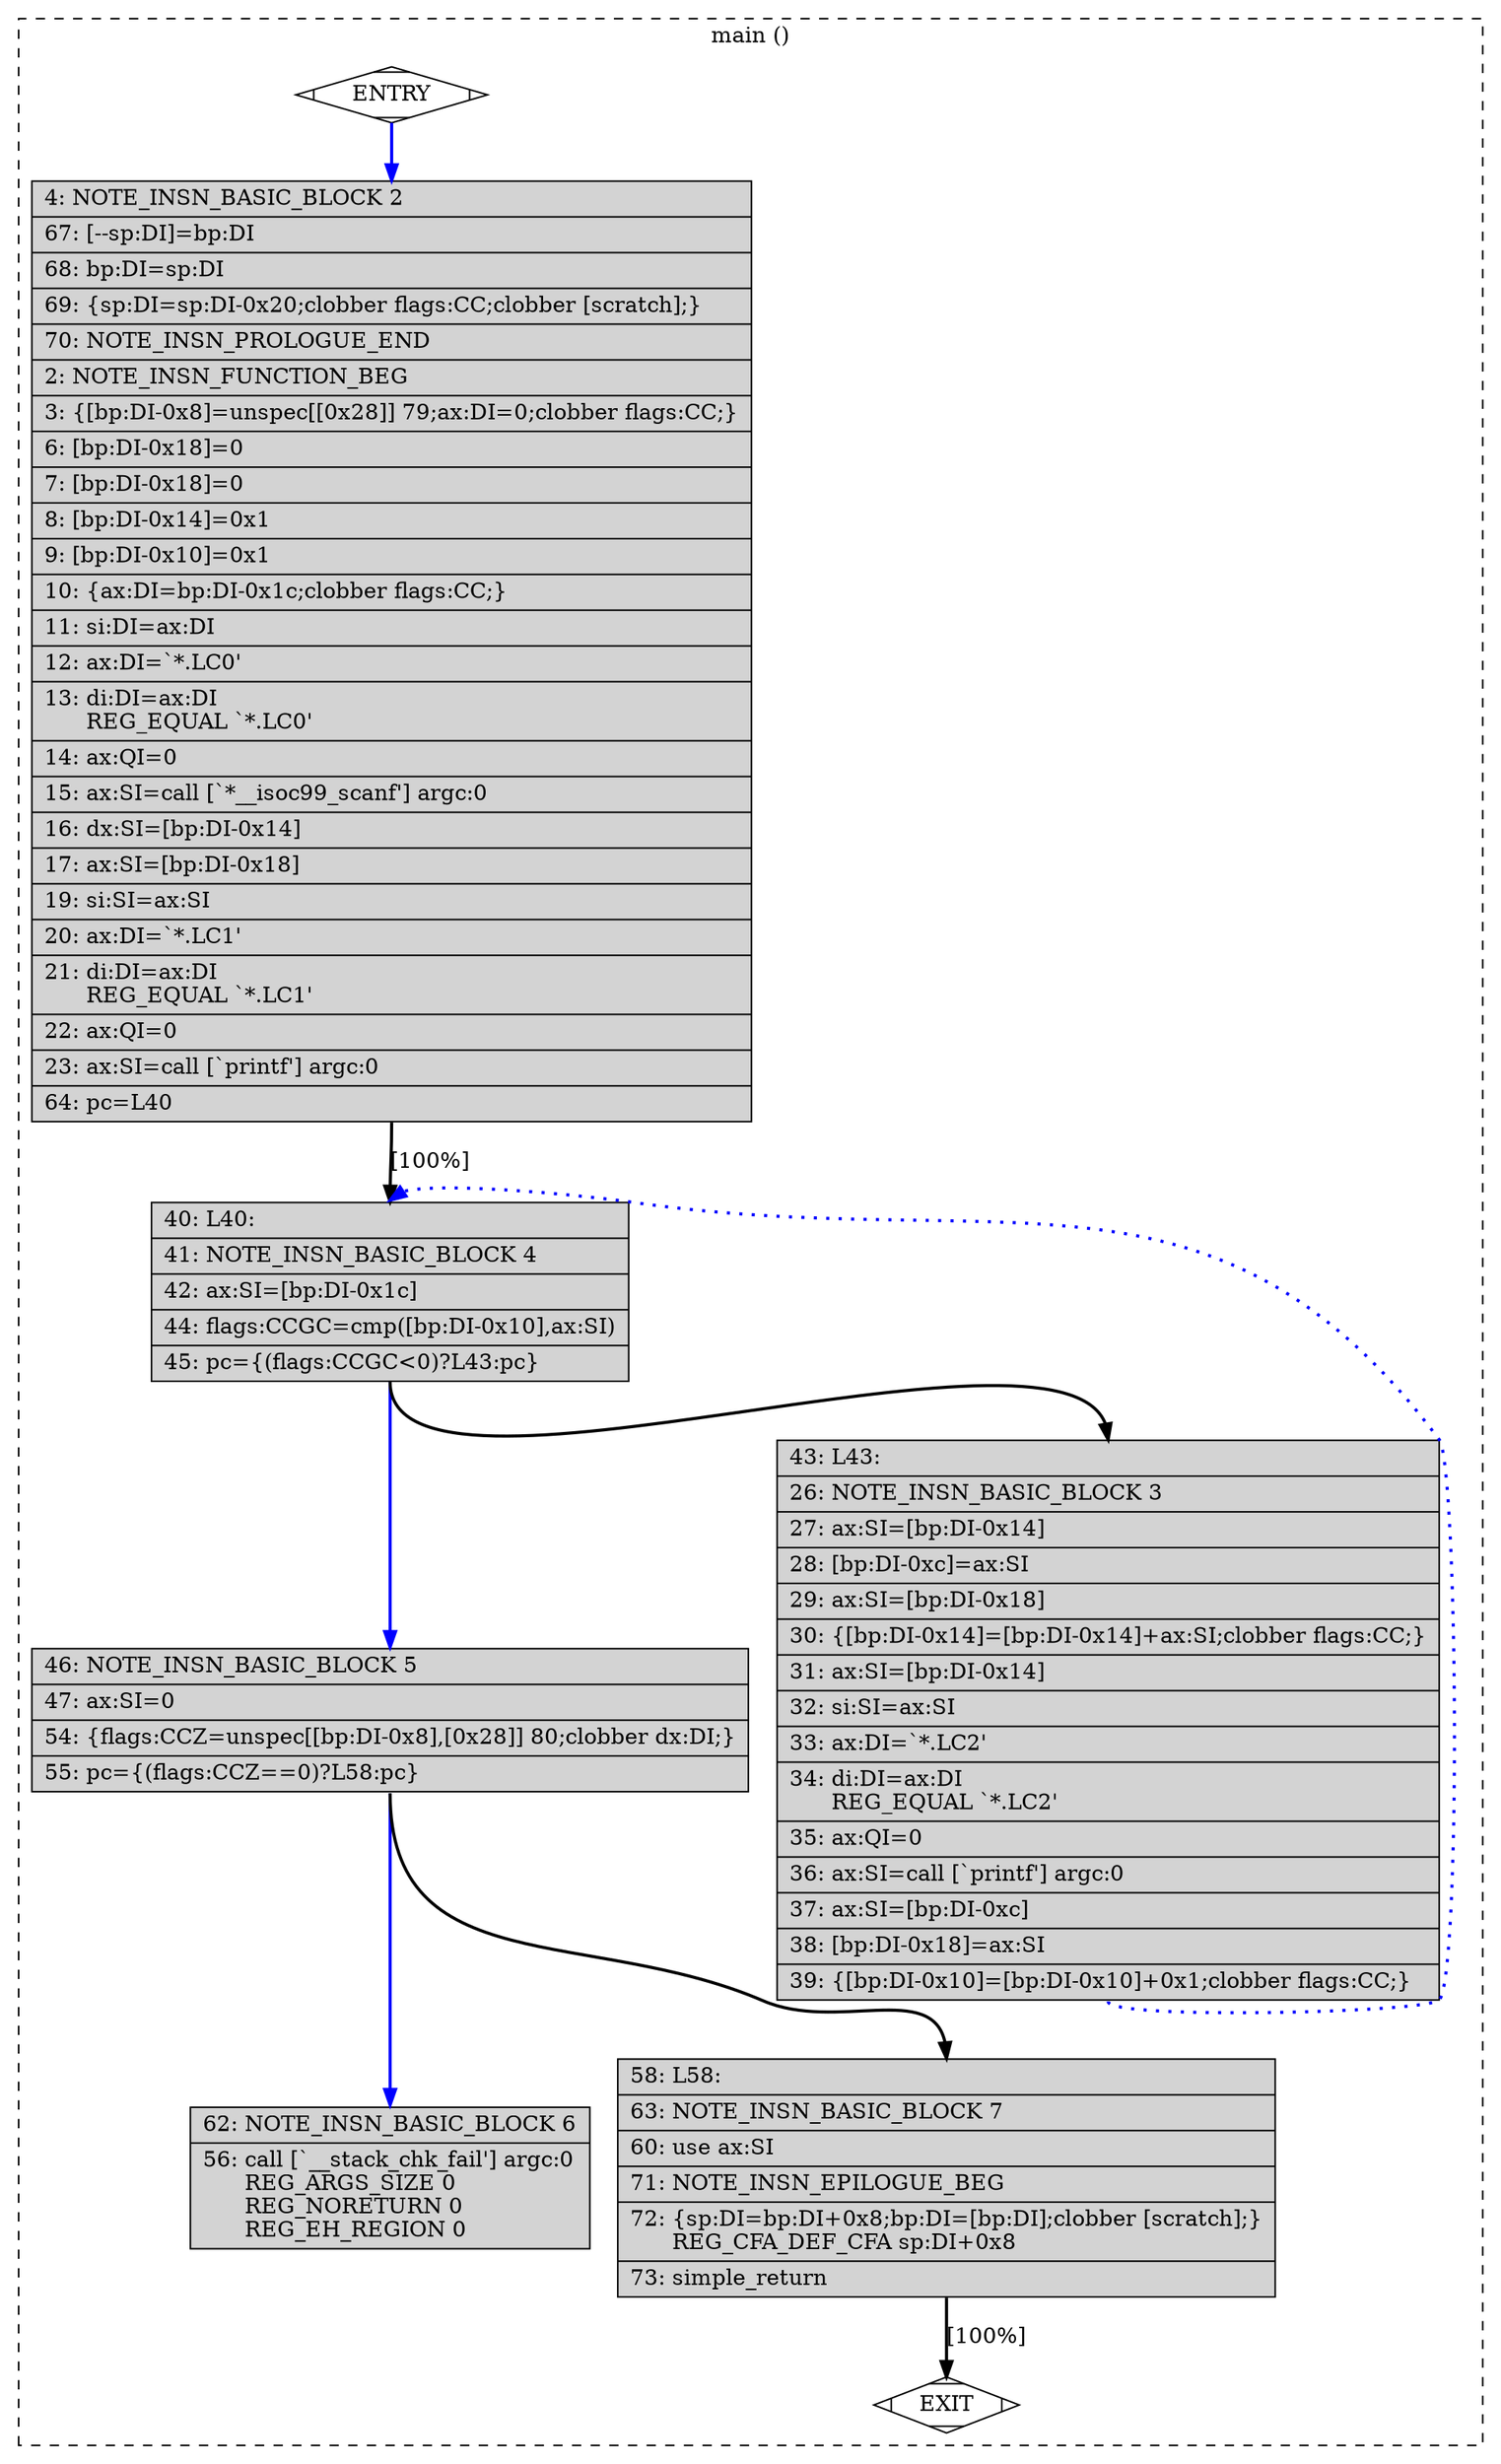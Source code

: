 digraph "main.c.302r.pro_and_epilogue" {
overlap=false;
subgraph "cluster_main" {
	style="dashed";
	color="black";
	label="main ()";
	fn_0_basic_block_0 [shape=Mdiamond,style=filled,fillcolor=white,label="ENTRY"];

	fn_0_basic_block_2 [shape=record,style=filled,fillcolor=lightgrey,label="{\ \ \ \ 4:\ NOTE_INSN_BASIC_BLOCK\ 2\l\
|\ \ \ 67:\ [--sp:DI]=bp:DI\l\
|\ \ \ 68:\ bp:DI=sp:DI\l\
|\ \ \ 69:\ \{sp:DI=sp:DI-0x20;clobber\ flags:CC;clobber\ [scratch];\}\l\
|\ \ \ 70:\ NOTE_INSN_PROLOGUE_END\l\
|\ \ \ \ 2:\ NOTE_INSN_FUNCTION_BEG\l\
|\ \ \ \ 3:\ \{[bp:DI-0x8]=unspec[[0x28]]\ 79;ax:DI=0;clobber\ flags:CC;\}\l\
|\ \ \ \ 6:\ [bp:DI-0x18]=0\l\
|\ \ \ \ 7:\ [bp:DI-0x18]=0\l\
|\ \ \ \ 8:\ [bp:DI-0x14]=0x1\l\
|\ \ \ \ 9:\ [bp:DI-0x10]=0x1\l\
|\ \ \ 10:\ \{ax:DI=bp:DI-0x1c;clobber\ flags:CC;\}\l\
|\ \ \ 11:\ si:DI=ax:DI\l\
|\ \ \ 12:\ ax:DI=`*.LC0'\l\
|\ \ \ 13:\ di:DI=ax:DI\l\
\ \ \ \ \ \ REG_EQUAL\ `*.LC0'\l\
|\ \ \ 14:\ ax:QI=0\l\
|\ \ \ 15:\ ax:SI=call\ [`*__isoc99_scanf']\ argc:0\l\
|\ \ \ 16:\ dx:SI=[bp:DI-0x14]\l\
|\ \ \ 17:\ ax:SI=[bp:DI-0x18]\l\
|\ \ \ 19:\ si:SI=ax:SI\l\
|\ \ \ 20:\ ax:DI=`*.LC1'\l\
|\ \ \ 21:\ di:DI=ax:DI\l\
\ \ \ \ \ \ REG_EQUAL\ `*.LC1'\l\
|\ \ \ 22:\ ax:QI=0\l\
|\ \ \ 23:\ ax:SI=call\ [`printf']\ argc:0\l\
|\ \ \ 64:\ pc=L40\l\
}"];

	fn_0_basic_block_4 [shape=record,style=filled,fillcolor=lightgrey,label="{\ \ \ 40:\ L40:\l\
|\ \ \ 41:\ NOTE_INSN_BASIC_BLOCK\ 4\l\
|\ \ \ 42:\ ax:SI=[bp:DI-0x1c]\l\
|\ \ \ 44:\ flags:CCGC=cmp([bp:DI-0x10],ax:SI)\l\
|\ \ \ 45:\ pc=\{(flags:CCGC\<0)?L43:pc\}\l\
}"];

	fn_0_basic_block_5 [shape=record,style=filled,fillcolor=lightgrey,label="{\ \ \ 46:\ NOTE_INSN_BASIC_BLOCK\ 5\l\
|\ \ \ 47:\ ax:SI=0\l\
|\ \ \ 54:\ \{flags:CCZ=unspec[[bp:DI-0x8],[0x28]]\ 80;clobber\ dx:DI;\}\l\
|\ \ \ 55:\ pc=\{(flags:CCZ==0)?L58:pc\}\l\
}"];

	fn_0_basic_block_6 [shape=record,style=filled,fillcolor=lightgrey,label="{\ \ \ 62:\ NOTE_INSN_BASIC_BLOCK\ 6\l\
|\ \ \ 56:\ call\ [`__stack_chk_fail']\ argc:0\l\
\ \ \ \ \ \ REG_ARGS_SIZE\ 0\l\
\ \ \ \ \ \ REG_NORETURN\ 0\l\
\ \ \ \ \ \ REG_EH_REGION\ 0\l\
}"];

	fn_0_basic_block_7 [shape=record,style=filled,fillcolor=lightgrey,label="{\ \ \ 58:\ L58:\l\
|\ \ \ 63:\ NOTE_INSN_BASIC_BLOCK\ 7\l\
|\ \ \ 60:\ use\ ax:SI\l\
|\ \ \ 71:\ NOTE_INSN_EPILOGUE_BEG\l\
|\ \ \ 72:\ \{sp:DI=bp:DI+0x8;bp:DI=[bp:DI];clobber\ [scratch];\}\l\
\ \ \ \ \ \ REG_CFA_DEF_CFA\ sp:DI+0x8\l\
|\ \ \ 73:\ simple_return\l\
}"];

	fn_0_basic_block_3 [shape=record,style=filled,fillcolor=lightgrey,label="{\ \ \ 43:\ L43:\l\
|\ \ \ 26:\ NOTE_INSN_BASIC_BLOCK\ 3\l\
|\ \ \ 27:\ ax:SI=[bp:DI-0x14]\l\
|\ \ \ 28:\ [bp:DI-0xc]=ax:SI\l\
|\ \ \ 29:\ ax:SI=[bp:DI-0x18]\l\
|\ \ \ 30:\ \{[bp:DI-0x14]=[bp:DI-0x14]+ax:SI;clobber\ flags:CC;\}\l\
|\ \ \ 31:\ ax:SI=[bp:DI-0x14]\l\
|\ \ \ 32:\ si:SI=ax:SI\l\
|\ \ \ 33:\ ax:DI=`*.LC2'\l\
|\ \ \ 34:\ di:DI=ax:DI\l\
\ \ \ \ \ \ REG_EQUAL\ `*.LC2'\l\
|\ \ \ 35:\ ax:QI=0\l\
|\ \ \ 36:\ ax:SI=call\ [`printf']\ argc:0\l\
|\ \ \ 37:\ ax:SI=[bp:DI-0xc]\l\
|\ \ \ 38:\ [bp:DI-0x18]=ax:SI\l\
|\ \ \ 39:\ \{[bp:DI-0x10]=[bp:DI-0x10]+0x1;clobber\ flags:CC;\}\l\
}"];

	fn_0_basic_block_1 [shape=Mdiamond,style=filled,fillcolor=white,label="EXIT"];

	fn_0_basic_block_0:s -> fn_0_basic_block_2:n [style="solid,bold",color=blue,weight=100,constraint=true];
	fn_0_basic_block_2:s -> fn_0_basic_block_4:n [style="solid,bold",color=black,weight=10,constraint=true,label="[100%]"];
	fn_0_basic_block_3:s -> fn_0_basic_block_4:n [style="dotted,bold",color=blue,weight=10,constraint=false];
	fn_0_basic_block_4:s -> fn_0_basic_block_3:n [style="solid,bold",color=black,weight=10,constraint=true];
	fn_0_basic_block_4:s -> fn_0_basic_block_5:n [style="solid,bold",color=blue,weight=100,constraint=true];
	fn_0_basic_block_5:s -> fn_0_basic_block_7:n [style="solid,bold",color=black,weight=10,constraint=true];
	fn_0_basic_block_5:s -> fn_0_basic_block_6:n [style="solid,bold",color=blue,weight=100,constraint=true];
	fn_0_basic_block_7:s -> fn_0_basic_block_1:n [style="solid,bold",color=black,weight=10,constraint=true,label="[100%]"];
	fn_0_basic_block_0:s -> fn_0_basic_block_1:n [style="invis",constraint=true];
}
}

